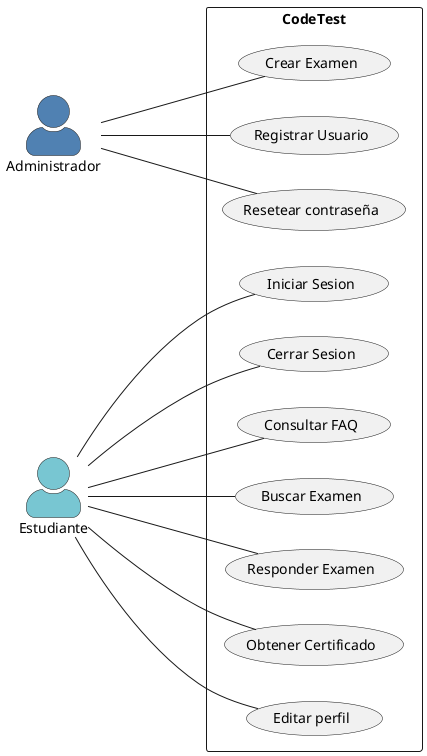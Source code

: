 @startuml Diagrama_Casos

/'Diagrama de casos de uso
+ Poner nombre
+ Responder examen contiene navegar y terminar
+ Descargar -> Obtener certificado
    + User cambia sus datos (Nuevo caso de uso)
    + Admin cambia contraseña de user (Nuevo caso de uso)
'/

'PARÁMETROS DE APARIENCIA

skinparam NoteBackgroundColor transparent
skinparam NoteBorderColor transparent
skinparam actorStyle awesome


'DECLARACIONES

Rectangle CodeTest {
    "Crear Examen" as (crear_examen)
    "Registrar Usuario" as (registrar_usuario)
    "Iniciar Sesion" as (Iniciar_sesion)
    "Cerrar Sesion" as (Cerrar_sesion)
    "Consultar FAQ" as (consultar_FAQ)
    "Buscar Examen" as (Escoger_examen)
    "Responder Examen" as (Responder_Examen)
    "Obtener Certificado" as (Obtener_certificado)
    "Resetear contraseña" as (Resetear_contraseña)
    "Editar perfil" as (Editar_perfil)
}

left to right direction
actor "Administrador" as Administrador #5081B2
actor "Estudiante" as Estudiante #78C6D2

'RELACIONES

Administrador --- crear_examen
Administrador --- registrar_usuario
Administrador --- Resetear_contraseña

Estudiante --- Responder_Examen
Estudiante --- Iniciar_sesion
Estudiante --- Cerrar_sesion
Estudiante --- consultar_FAQ
Estudiante --- Escoger_examen
Estudiante --- Obtener_certificado
Estudiante --- Editar_perfil

@enduml
